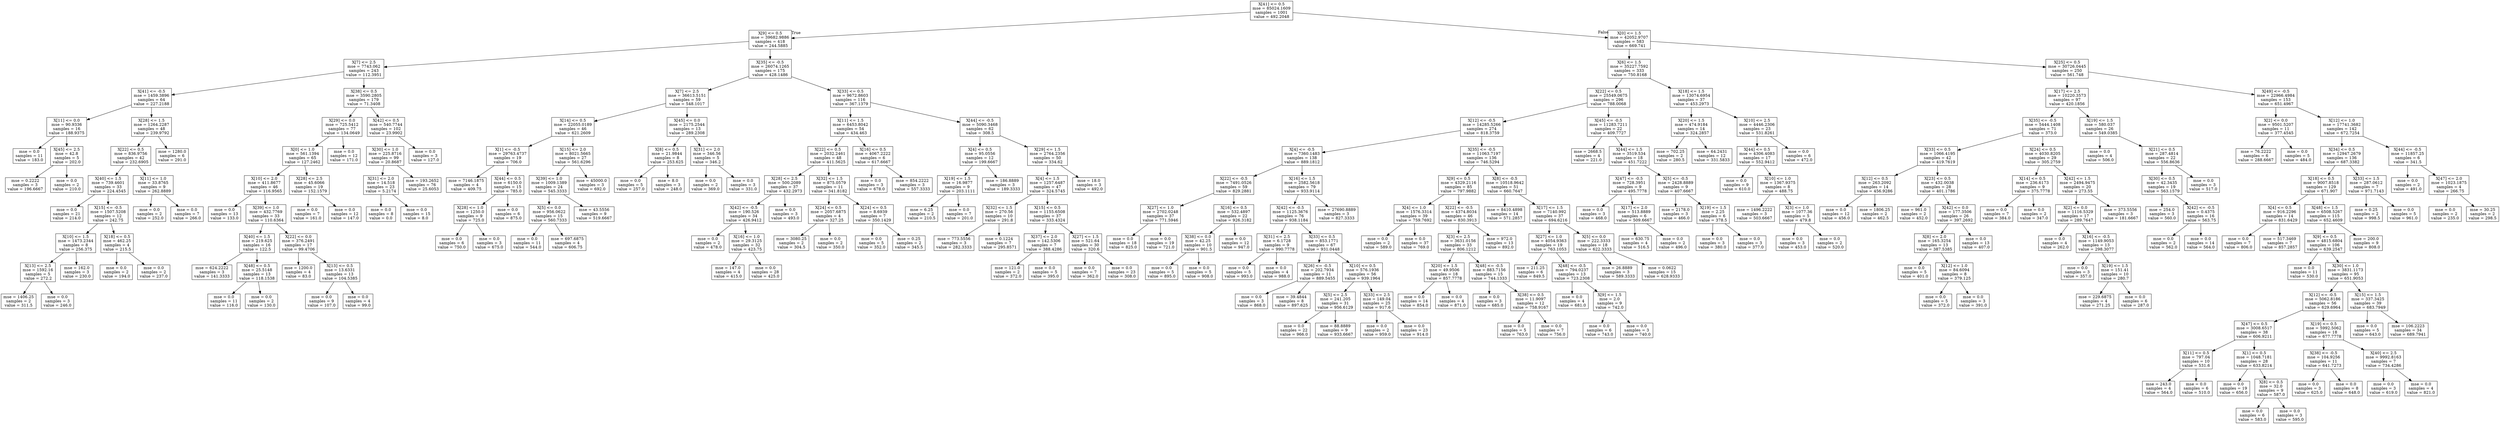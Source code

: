 digraph Tree {
node [shape=box] ;
0 [label="X[41] <= 0.5\nmse = 85024.1609\nsamples = 1001\nvalue = 492.2048"] ;
1 [label="X[9] <= 0.5\nmse = 39682.9886\nsamples = 418\nvalue = 244.5885"] ;
0 -> 1 [labeldistance=2.5, labelangle=45, headlabel="True"] ;
2 [label="X[7] <= 2.5\nmse = 7743.062\nsamples = 243\nvalue = 112.3951"] ;
1 -> 2 ;
3 [label="X[41] <= -0.5\nmse = 1459.3896\nsamples = 64\nvalue = 227.2188"] ;
2 -> 3 ;
4 [label="X[11] <= 0.0\nmse = 90.9336\nsamples = 16\nvalue = 188.9375"] ;
3 -> 4 ;
5 [label="mse = 0.0\nsamples = 11\nvalue = 183.0"] ;
4 -> 5 ;
6 [label="X[45] <= 2.5\nmse = 42.8\nsamples = 5\nvalue = 202.0"] ;
4 -> 6 ;
7 [label="mse = 0.2222\nsamples = 3\nvalue = 196.6667"] ;
6 -> 7 ;
8 [label="mse = 0.0\nsamples = 2\nvalue = 210.0"] ;
6 -> 8 ;
9 [label="X[28] <= 1.5\nmse = 1264.2287\nsamples = 48\nvalue = 239.9792"] ;
3 -> 9 ;
10 [label="X[22] <= 0.5\nmse = 836.9756\nsamples = 42\nvalue = 232.6905"] ;
9 -> 10 ;
11 [label="X[40] <= 1.5\nmse = 739.4601\nsamples = 33\nvalue = 224.4545"] ;
10 -> 11 ;
12 [label="mse = 0.0\nsamples = 21\nvalue = 214.0"] ;
11 -> 12 ;
13 [label="X[15] <= -0.5\nmse = 1507.5208\nsamples = 12\nvalue = 242.75"] ;
11 -> 13 ;
14 [label="X[10] <= 1.5\nmse = 1473.2344\nsamples = 8\nvalue = 256.375"] ;
13 -> 14 ;
15 [label="X[13] <= 2.5\nmse = 1592.16\nsamples = 5\nvalue = 272.2"] ;
14 -> 15 ;
16 [label="mse = 1406.25\nsamples = 2\nvalue = 311.5"] ;
15 -> 16 ;
17 [label="mse = 0.0\nsamples = 3\nvalue = 246.0"] ;
15 -> 17 ;
18 [label="mse = 162.0\nsamples = 3\nvalue = 230.0"] ;
14 -> 18 ;
19 [label="X[18] <= 0.5\nmse = 462.25\nsamples = 4\nvalue = 215.5"] ;
13 -> 19 ;
20 [label="mse = 0.0\nsamples = 2\nvalue = 194.0"] ;
19 -> 20 ;
21 [label="mse = 0.0\nsamples = 2\nvalue = 237.0"] ;
19 -> 21 ;
22 [label="X[11] <= 1.0\nmse = 33.8765\nsamples = 9\nvalue = 262.8889"] ;
10 -> 22 ;
23 [label="mse = 0.0\nsamples = 2\nvalue = 252.0"] ;
22 -> 23 ;
24 [label="mse = 0.0\nsamples = 7\nvalue = 266.0"] ;
22 -> 24 ;
25 [label="mse = 1280.0\nsamples = 6\nvalue = 291.0"] ;
9 -> 25 ;
26 [label="X[38] <= 0.5\nmse = 3590.2805\nsamples = 179\nvalue = 71.3408"] ;
2 -> 26 ;
27 [label="X[29] <= 0.0\nmse = 725.5412\nsamples = 77\nvalue = 134.0649"] ;
26 -> 27 ;
28 [label="X[0] <= 1.0\nmse = 561.1394\nsamples = 65\nvalue = 127.2462"] ;
27 -> 28 ;
29 [label="X[10] <= 2.0\nmse = 411.8677\nsamples = 46\nvalue = 116.9565"] ;
28 -> 29 ;
30 [label="mse = 0.0\nsamples = 13\nvalue = 133.0"] ;
29 -> 30 ;
31 [label="X[39] <= 1.0\nmse = 432.7769\nsamples = 33\nvalue = 110.6364"] ;
29 -> 31 ;
32 [label="X[40] <= 1.5\nmse = 219.625\nsamples = 16\nvalue = 122.5"] ;
31 -> 32 ;
33 [label="mse = 624.2222\nsamples = 3\nvalue = 141.3333"] ;
32 -> 33 ;
34 [label="X[48] <= 0.5\nmse = 25.5148\nsamples = 13\nvalue = 118.1538"] ;
32 -> 34 ;
35 [label="mse = 0.0\nsamples = 11\nvalue = 116.0"] ;
34 -> 35 ;
36 [label="mse = 0.0\nsamples = 2\nvalue = 130.0"] ;
34 -> 36 ;
37 [label="X[22] <= 0.0\nmse = 376.2491\nsamples = 17\nvalue = 99.4706"] ;
31 -> 37 ;
38 [label="mse = 1200.0\nsamples = 4\nvalue = 83.0"] ;
37 -> 38 ;
39 [label="X[13] <= 0.5\nmse = 13.6331\nsamples = 13\nvalue = 104.5385"] ;
37 -> 39 ;
40 [label="mse = 0.0\nsamples = 9\nvalue = 107.0"] ;
39 -> 40 ;
41 [label="mse = 0.0\nsamples = 4\nvalue = 99.0"] ;
39 -> 41 ;
42 [label="X[28] <= 2.5\nmse = 45.6066\nsamples = 19\nvalue = 152.1579"] ;
28 -> 42 ;
43 [label="mse = 0.0\nsamples = 7\nvalue = 161.0"] ;
42 -> 43 ;
44 [label="mse = 0.0\nsamples = 12\nvalue = 147.0"] ;
42 -> 44 ;
45 [label="mse = 0.0\nsamples = 12\nvalue = 171.0"] ;
27 -> 45 ;
46 [label="X[42] <= 0.5\nmse = 540.7744\nsamples = 102\nvalue = 23.9902"] ;
26 -> 46 ;
47 [label="X[30] <= 1.0\nmse = 225.8716\nsamples = 99\nvalue = 20.8687"] ;
46 -> 47 ;
48 [label="X[31] <= 2.0\nmse = 14.518\nsamples = 23\nvalue = 5.2174"] ;
47 -> 48 ;
49 [label="mse = 0.0\nsamples = 8\nvalue = 0.0"] ;
48 -> 49 ;
50 [label="mse = 0.0\nsamples = 15\nvalue = 8.0"] ;
48 -> 50 ;
51 [label="mse = 193.2652\nsamples = 76\nvalue = 25.6053"] ;
47 -> 51 ;
52 [label="mse = 0.0\nsamples = 3\nvalue = 127.0"] ;
46 -> 52 ;
53 [label="X[35] <= -0.5\nmse = 26074.1265\nsamples = 175\nvalue = 428.1486"] ;
1 -> 53 ;
54 [label="X[7] <= 2.5\nmse = 36613.5151\nsamples = 59\nvalue = 548.1017"] ;
53 -> 54 ;
55 [label="X[14] <= 0.5\nmse = 22055.0189\nsamples = 46\nvalue = 621.2609"] ;
54 -> 55 ;
56 [label="X[1] <= -0.5\nmse = 29763.4737\nsamples = 19\nvalue = 706.0"] ;
55 -> 56 ;
57 [label="mse = 7146.1875\nsamples = 4\nvalue = 409.75"] ;
56 -> 57 ;
58 [label="X[44] <= 0.5\nmse = 6150.0\nsamples = 15\nvalue = 785.0"] ;
56 -> 58 ;
59 [label="X[28] <= 1.0\nmse = 1250.0\nsamples = 9\nvalue = 725.0"] ;
58 -> 59 ;
60 [label="mse = 0.0\nsamples = 6\nvalue = 750.0"] ;
59 -> 60 ;
61 [label="mse = 0.0\nsamples = 3\nvalue = 675.0"] ;
59 -> 61 ;
62 [label="mse = 0.0\nsamples = 6\nvalue = 875.0"] ;
58 -> 62 ;
63 [label="X[15] <= 2.0\nmse = 8021.5665\nsamples = 27\nvalue = 561.6296"] ;
55 -> 63 ;
64 [label="X[39] <= 1.0\nmse = 1009.1389\nsamples = 24\nvalue = 545.3333"] ;
63 -> 64 ;
65 [label="X[5] <= 0.0\nmse = 956.0622\nsamples = 15\nvalue = 560.7333"] ;
64 -> 65 ;
66 [label="mse = 0.0\nsamples = 11\nvalue = 544.0"] ;
65 -> 66 ;
67 [label="mse = 697.6875\nsamples = 4\nvalue = 606.75"] ;
65 -> 67 ;
68 [label="mse = 43.5556\nsamples = 9\nvalue = 519.6667"] ;
64 -> 68 ;
69 [label="mse = 45000.0\nsamples = 3\nvalue = 692.0"] ;
63 -> 69 ;
70 [label="X[45] <= 0.0\nmse = 2175.2544\nsamples = 13\nvalue = 289.2308"] ;
54 -> 70 ;
71 [label="X[8] <= 0.5\nmse = 21.9844\nsamples = 8\nvalue = 253.625"] ;
70 -> 71 ;
72 [label="mse = 0.0\nsamples = 5\nvalue = 257.0"] ;
71 -> 72 ;
73 [label="mse = 8.0\nsamples = 3\nvalue = 248.0"] ;
71 -> 73 ;
74 [label="X[31] <= 2.0\nmse = 346.56\nsamples = 5\nvalue = 346.2"] ;
70 -> 74 ;
75 [label="mse = 0.0\nsamples = 2\nvalue = 369.0"] ;
74 -> 75 ;
76 [label="mse = 0.0\nsamples = 3\nvalue = 331.0"] ;
74 -> 76 ;
77 [label="X[33] <= 0.5\nmse = 9672.8603\nsamples = 116\nvalue = 367.1379"] ;
53 -> 77 ;
78 [label="X[11] <= 1.5\nmse = 6453.8042\nsamples = 54\nvalue = 434.463"] ;
77 -> 78 ;
79 [label="X[22] <= 0.5\nmse = 2032.2461\nsamples = 48\nvalue = 411.5625"] ;
78 -> 79 ;
80 [label="X[28] <= 2.5\nmse = 500.2089\nsamples = 37\nvalue = 432.2973"] ;
79 -> 80 ;
81 [label="X[42] <= -0.5\nmse = 190.526\nsamples = 34\nvalue = 426.9412"] ;
80 -> 81 ;
82 [label="mse = 0.0\nsamples = 2\nvalue = 478.0"] ;
81 -> 82 ;
83 [label="X[16] <= 1.0\nmse = 29.3125\nsamples = 32\nvalue = 423.75"] ;
81 -> 83 ;
84 [label="mse = 147.0\nsamples = 4\nvalue = 415.0"] ;
83 -> 84 ;
85 [label="mse = 0.0\nsamples = 28\nvalue = 425.0"] ;
83 -> 85 ;
86 [label="mse = 0.0\nsamples = 3\nvalue = 493.0"] ;
80 -> 86 ;
87 [label="X[32] <= 1.5\nmse = 875.0579\nsamples = 11\nvalue = 341.8182"] ;
79 -> 87 ;
88 [label="X[24] <= 0.5\nmse = 2057.6875\nsamples = 4\nvalue = 327.25"] ;
87 -> 88 ;
89 [label="mse = 3080.25\nsamples = 2\nvalue = 304.5"] ;
88 -> 89 ;
90 [label="mse = 0.0\nsamples = 2\nvalue = 350.0"] ;
88 -> 90 ;
91 [label="X[24] <= 0.5\nmse = 8.6939\nsamples = 7\nvalue = 350.1429"] ;
87 -> 91 ;
92 [label="mse = 0.0\nsamples = 5\nvalue = 352.0"] ;
91 -> 92 ;
93 [label="mse = 0.25\nsamples = 2\nvalue = 345.5"] ;
91 -> 93 ;
94 [label="X[16] <= 0.5\nmse = 4067.2222\nsamples = 6\nvalue = 617.6667"] ;
78 -> 94 ;
95 [label="mse = 0.0\nsamples = 3\nvalue = 678.0"] ;
94 -> 95 ;
96 [label="mse = 854.2222\nsamples = 3\nvalue = 557.3333"] ;
94 -> 96 ;
97 [label="X[44] <= -0.5\nmse = 5090.3468\nsamples = 62\nvalue = 308.5"] ;
77 -> 97 ;
98 [label="X[4] <= 0.5\nmse = 95.0556\nsamples = 12\nvalue = 199.6667"] ;
97 -> 98 ;
99 [label="X[19] <= 1.5\nmse = 16.9877\nsamples = 9\nvalue = 203.1111"] ;
98 -> 99 ;
100 [label="mse = 6.25\nsamples = 2\nvalue = 210.5"] ;
99 -> 100 ;
101 [label="mse = 0.0\nsamples = 7\nvalue = 201.0"] ;
99 -> 101 ;
102 [label="mse = 186.8889\nsamples = 3\nvalue = 189.3333"] ;
98 -> 102 ;
103 [label="X[29] <= 1.5\nmse = 2764.2356\nsamples = 50\nvalue = 334.62"] ;
97 -> 103 ;
104 [label="X[4] <= 1.5\nmse = 1257.6487\nsamples = 47\nvalue = 324.5745"] ;
103 -> 104 ;
105 [label="X[32] <= 1.5\nmse = 270.56\nsamples = 10\nvalue = 291.8"] ;
104 -> 105 ;
106 [label="mse = 773.5556\nsamples = 3\nvalue = 282.3333"] ;
105 -> 106 ;
107 [label="mse = 0.1224\nsamples = 7\nvalue = 295.8571"] ;
105 -> 107 ;
108 [label="X[15] <= 0.5\nmse = 1155.6508\nsamples = 37\nvalue = 333.4324"] ;
104 -> 108 ;
109 [label="X[37] <= 2.0\nmse = 142.5306\nsamples = 7\nvalue = 388.4286"] ;
108 -> 109 ;
110 [label="mse = 121.0\nsamples = 2\nvalue = 372.0"] ;
109 -> 110 ;
111 [label="mse = 0.0\nsamples = 5\nvalue = 395.0"] ;
109 -> 111 ;
112 [label="X[27] <= 1.5\nmse = 521.64\nsamples = 30\nvalue = 320.6"] ;
108 -> 112 ;
113 [label="mse = 0.0\nsamples = 7\nvalue = 362.0"] ;
112 -> 113 ;
114 [label="mse = 0.0\nsamples = 23\nvalue = 308.0"] ;
112 -> 114 ;
115 [label="mse = 18.0\nsamples = 3\nvalue = 492.0"] ;
103 -> 115 ;
116 [label="X[0] <= 1.5\nmse = 42052.9707\nsamples = 583\nvalue = 669.741"] ;
0 -> 116 [labeldistance=2.5, labelangle=-45, headlabel="False"] ;
117 [label="X[6] <= 1.5\nmse = 35227.7592\nsamples = 333\nvalue = 750.8168"] ;
116 -> 117 ;
118 [label="X[22] <= 0.5\nmse = 25549.0675\nsamples = 296\nvalue = 788.0068"] ;
117 -> 118 ;
119 [label="X[12] <= -0.5\nmse = 14285.5266\nsamples = 274\nvalue = 818.3759"] ;
118 -> 119 ;
120 [label="X[4] <= -0.5\nmse = 7360.1483\nsamples = 138\nvalue = 889.1812"] ;
119 -> 120 ;
121 [label="X[22] <= -0.5\nmse = 7491.0526\nsamples = 59\nvalue = 829.2881"] ;
120 -> 121 ;
122 [label="X[27] <= 1.0\nmse = 2702.0248\nsamples = 37\nvalue = 771.5946"] ;
121 -> 122 ;
123 [label="mse = 0.0\nsamples = 18\nvalue = 825.0"] ;
122 -> 123 ;
124 [label="mse = 0.0\nsamples = 19\nvalue = 721.0"] ;
122 -> 124 ;
125 [label="X[16] <= 0.5\nmse = 532.4897\nsamples = 22\nvalue = 926.3182"] ;
121 -> 125 ;
126 [label="X[38] <= 0.0\nmse = 42.25\nsamples = 10\nvalue = 901.5"] ;
125 -> 126 ;
127 [label="mse = 0.0\nsamples = 5\nvalue = 895.0"] ;
126 -> 127 ;
128 [label="mse = 0.0\nsamples = 5\nvalue = 908.0"] ;
126 -> 128 ;
129 [label="mse = 0.0\nsamples = 12\nvalue = 947.0"] ;
125 -> 129 ;
130 [label="X[16] <= 1.5\nmse = 2582.5618\nsamples = 79\nvalue = 933.9114"] ;
120 -> 130 ;
131 [label="X[42] <= -0.5\nmse = 1125.3676\nsamples = 76\nvalue = 938.1184"] ;
130 -> 131 ;
132 [label="X[31] <= 2.5\nmse = 6.1728\nsamples = 9\nvalue = 990.7778"] ;
131 -> 132 ;
133 [label="mse = 0.0\nsamples = 5\nvalue = 993.0"] ;
132 -> 133 ;
134 [label="mse = 0.0\nsamples = 4\nvalue = 988.0"] ;
132 -> 134 ;
135 [label="X[33] <= 0.5\nmse = 853.1771\nsamples = 67\nvalue = 931.0448"] ;
131 -> 135 ;
136 [label="X[26] <= -0.5\nmse = 202.7934\nsamples = 11\nvalue = 889.5455"] ;
135 -> 136 ;
137 [label="mse = 0.0\nsamples = 3\nvalue = 868.0"] ;
136 -> 137 ;
138 [label="mse = 39.4844\nsamples = 8\nvalue = 897.625"] ;
136 -> 138 ;
139 [label="X[10] <= 0.5\nmse = 576.1936\nsamples = 56\nvalue = 939.1964"] ;
135 -> 139 ;
140 [label="X[5] <= 2.5\nmse = 241.205\nsamples = 31\nvalue = 956.6129"] ;
139 -> 140 ;
141 [label="mse = 0.0\nsamples = 22\nvalue = 966.0"] ;
140 -> 141 ;
142 [label="mse = 88.8889\nsamples = 9\nvalue = 933.6667"] ;
140 -> 142 ;
143 [label="X[33] <= 2.5\nmse = 149.04\nsamples = 25\nvalue = 917.6"] ;
139 -> 143 ;
144 [label="mse = 0.0\nsamples = 2\nvalue = 959.0"] ;
143 -> 144 ;
145 [label="mse = 0.0\nsamples = 23\nvalue = 914.0"] ;
143 -> 145 ;
146 [label="mse = 27690.8889\nsamples = 3\nvalue = 827.3333"] ;
130 -> 146 ;
147 [label="X[35] <= -0.5\nmse = 11063.7197\nsamples = 136\nvalue = 746.5294"] ;
119 -> 147 ;
148 [label="X[9] <= 0.5\nmse = 4329.2116\nsamples = 85\nvalue = 797.9882"] ;
147 -> 148 ;
149 [label="X[4] <= 1.0\nmse = 1576.3314\nsamples = 39\nvalue = 759.7692"] ;
148 -> 149 ;
150 [label="mse = 0.0\nsamples = 2\nvalue = 589.0"] ;
149 -> 150 ;
151 [label="mse = 0.0\nsamples = 37\nvalue = 769.0"] ;
149 -> 151 ;
152 [label="X[22] <= -0.5\nmse = 4374.8034\nsamples = 46\nvalue = 830.3913"] ;
148 -> 152 ;
153 [label="X[3] <= 2.5\nmse = 3631.0156\nsamples = 33\nvalue = 806.1212"] ;
152 -> 153 ;
154 [label="X[20] <= 1.5\nmse = 49.9506\nsamples = 18\nvalue = 857.7778"] ;
153 -> 154 ;
155 [label="mse = 0.0\nsamples = 14\nvalue = 854.0"] ;
154 -> 155 ;
156 [label="mse = 0.0\nsamples = 4\nvalue = 871.0"] ;
154 -> 156 ;
157 [label="X[48] <= -0.5\nmse = 883.7156\nsamples = 15\nvalue = 744.1333"] ;
153 -> 157 ;
158 [label="mse = 0.0\nsamples = 3\nvalue = 685.0"] ;
157 -> 158 ;
159 [label="X[38] <= 0.5\nmse = 11.9097\nsamples = 12\nvalue = 758.9167"] ;
157 -> 159 ;
160 [label="mse = 0.0\nsamples = 5\nvalue = 763.0"] ;
159 -> 160 ;
161 [label="mse = 0.0\nsamples = 7\nvalue = 756.0"] ;
159 -> 161 ;
162 [label="mse = 972.0\nsamples = 13\nvalue = 892.0"] ;
152 -> 162 ;
163 [label="X[8] <= -0.5\nmse = 10518.9642\nsamples = 51\nvalue = 660.7647"] ;
147 -> 163 ;
164 [label="mse = 8410.4898\nsamples = 14\nvalue = 571.2857"] ;
163 -> 164 ;
165 [label="X[17] <= 1.5\nmse = 7140.992\nsamples = 37\nvalue = 694.6216"] ;
163 -> 165 ;
166 [label="X[27] <= 1.0\nmse = 4054.9363\nsamples = 19\nvalue = 763.1053"] ;
165 -> 166 ;
167 [label="mse = 211.25\nsamples = 6\nvalue = 849.5"] ;
166 -> 167 ;
168 [label="X[48] <= -0.5\nmse = 794.0237\nsamples = 13\nvalue = 723.2308"] ;
166 -> 168 ;
169 [label="mse = 0.0\nsamples = 4\nvalue = 681.0"] ;
168 -> 169 ;
170 [label="X[9] <= 1.5\nmse = 2.0\nsamples = 9\nvalue = 742.0"] ;
168 -> 170 ;
171 [label="mse = 0.0\nsamples = 6\nvalue = 743.0"] ;
170 -> 171 ;
172 [label="mse = 0.0\nsamples = 3\nvalue = 740.0"] ;
170 -> 172 ;
173 [label="X[5] <= 0.0\nmse = 222.3333\nsamples = 18\nvalue = 622.3333"] ;
165 -> 173 ;
174 [label="mse = 26.8889\nsamples = 3\nvalue = 589.3333"] ;
173 -> 174 ;
175 [label="mse = 0.0622\nsamples = 15\nvalue = 628.9333"] ;
173 -> 175 ;
176 [label="X[45] <= -0.5\nmse = 11283.7211\nsamples = 22\nvalue = 409.7727"] ;
118 -> 176 ;
177 [label="mse = 2668.5\nsamples = 4\nvalue = 221.0"] ;
176 -> 177 ;
178 [label="X[44] <= 1.5\nmse = 3519.534\nsamples = 18\nvalue = 451.7222"] ;
176 -> 178 ;
179 [label="X[47] <= -0.5\nmse = 728.3951\nsamples = 9\nvalue = 495.7778"] ;
178 -> 179 ;
180 [label="mse = 0.0\nsamples = 3\nvalue = 468.0"] ;
179 -> 180 ;
181 [label="X[17] <= 2.0\nmse = 513.8889\nsamples = 6\nvalue = 509.6667"] ;
179 -> 181 ;
182 [label="mse = 630.75\nsamples = 4\nvalue = 516.5"] ;
181 -> 182 ;
183 [label="mse = 0.0\nsamples = 2\nvalue = 496.0"] ;
181 -> 183 ;
184 [label="X[5] <= -0.5\nmse = 2428.8889\nsamples = 9\nvalue = 407.6667"] ;
178 -> 184 ;
185 [label="mse = 2178.0\nsamples = 3\nvalue = 466.0"] ;
184 -> 185 ;
186 [label="X[19] <= 1.5\nmse = 2.25\nsamples = 6\nvalue = 378.5"] ;
184 -> 186 ;
187 [label="mse = 0.0\nsamples = 3\nvalue = 380.0"] ;
186 -> 187 ;
188 [label="mse = 0.0\nsamples = 3\nvalue = 377.0"] ;
186 -> 188 ;
189 [label="X[18] <= 1.5\nmse = 13074.6954\nsamples = 37\nvalue = 453.2973"] ;
117 -> 189 ;
190 [label="X[20] <= 1.5\nmse = 474.9184\nsamples = 14\nvalue = 324.2857"] ;
189 -> 190 ;
191 [label="mse = 702.25\nsamples = 2\nvalue = 280.5"] ;
190 -> 191 ;
192 [label="mse = 64.2431\nsamples = 12\nvalue = 331.5833"] ;
190 -> 192 ;
193 [label="X[10] <= 2.5\nmse = 4446.2306\nsamples = 23\nvalue = 531.8261"] ;
189 -> 193 ;
194 [label="X[44] <= 0.5\nmse = 4306.4083\nsamples = 17\nvalue = 552.9412"] ;
193 -> 194 ;
195 [label="mse = 0.0\nsamples = 9\nvalue = 610.0"] ;
194 -> 195 ;
196 [label="X[10] <= 1.0\nmse = 1367.9375\nsamples = 8\nvalue = 488.75"] ;
194 -> 196 ;
197 [label="mse = 1496.2222\nsamples = 3\nvalue = 503.6667"] ;
196 -> 197 ;
198 [label="X[3] <= 1.0\nmse = 1077.36\nsamples = 5\nvalue = 479.8"] ;
196 -> 198 ;
199 [label="mse = 0.0\nsamples = 3\nvalue = 453.0"] ;
198 -> 199 ;
200 [label="mse = 0.0\nsamples = 2\nvalue = 520.0"] ;
198 -> 200 ;
201 [label="mse = 0.0\nsamples = 6\nvalue = 472.0"] ;
193 -> 201 ;
202 [label="X[25] <= 0.5\nmse = 30726.0445\nsamples = 250\nvalue = 561.748"] ;
116 -> 202 ;
203 [label="X[17] <= 2.5\nmse = 10220.3573\nsamples = 97\nvalue = 420.1856"] ;
202 -> 203 ;
204 [label="X[35] <= -0.5\nmse = 5444.1408\nsamples = 71\nvalue = 373.0"] ;
203 -> 204 ;
205 [label="X[33] <= 0.5\nmse = 1066.4195\nsamples = 42\nvalue = 419.7619"] ;
204 -> 205 ;
206 [label="X[12] <= 0.5\nmse = 263.2092\nsamples = 14\nvalue = 456.9286"] ;
205 -> 206 ;
207 [label="mse = 0.0\nsamples = 12\nvalue = 456.0"] ;
206 -> 207 ;
208 [label="mse = 1806.25\nsamples = 2\nvalue = 462.5"] ;
206 -> 208 ;
209 [label="X[23] <= 0.5\nmse = 432.0038\nsamples = 28\nvalue = 401.1786"] ;
205 -> 209 ;
210 [label="mse = 961.0\nsamples = 2\nvalue = 452.0"] ;
209 -> 210 ;
211 [label="X[42] <= 0.0\nmse = 177.3506\nsamples = 26\nvalue = 397.2692"] ;
209 -> 211 ;
212 [label="X[8] <= 2.0\nmse = 165.3254\nsamples = 13\nvalue = 387.5385"] ;
211 -> 212 ;
213 [label="mse = 0.0\nsamples = 5\nvalue = 401.0"] ;
212 -> 213 ;
214 [label="X[12] <= 1.0\nmse = 84.6094\nsamples = 8\nvalue = 379.125"] ;
212 -> 214 ;
215 [label="mse = 0.0\nsamples = 5\nvalue = 372.0"] ;
214 -> 215 ;
216 [label="mse = 0.0\nsamples = 3\nvalue = 391.0"] ;
214 -> 216 ;
217 [label="mse = 0.0\nsamples = 13\nvalue = 407.0"] ;
211 -> 217 ;
218 [label="X[24] <= 0.5\nmse = 4030.8205\nsamples = 29\nvalue = 305.2759"] ;
204 -> 218 ;
219 [label="X[14] <= 0.5\nmse = 236.6173\nsamples = 9\nvalue = 375.7778"] ;
218 -> 219 ;
220 [label="mse = 0.0\nsamples = 7\nvalue = 384.0"] ;
219 -> 220 ;
221 [label="mse = 0.0\nsamples = 2\nvalue = 347.0"] ;
219 -> 221 ;
222 [label="X[42] <= 1.5\nmse = 2494.9475\nsamples = 20\nvalue = 273.55"] ;
218 -> 222 ;
223 [label="X[2] <= 0.0\nmse = 1116.5329\nsamples = 17\nvalue = 289.7647"] ;
222 -> 223 ;
224 [label="mse = 0.0\nsamples = 4\nvalue = 262.0"] ;
223 -> 224 ;
225 [label="X[16] <= -0.5\nmse = 1149.9053\nsamples = 13\nvalue = 298.3077"] ;
223 -> 225 ;
226 [label="mse = 0.0\nsamples = 3\nvalue = 357.0"] ;
225 -> 226 ;
227 [label="X[19] <= 1.5\nmse = 151.41\nsamples = 10\nvalue = 280.7"] ;
225 -> 227 ;
228 [label="mse = 229.6875\nsamples = 4\nvalue = 271.25"] ;
227 -> 228 ;
229 [label="mse = 0.0\nsamples = 6\nvalue = 287.0"] ;
227 -> 229 ;
230 [label="mse = 373.5556\nsamples = 3\nvalue = 181.6667"] ;
222 -> 230 ;
231 [label="X[19] <= 1.5\nmse = 580.037\nsamples = 26\nvalue = 549.0385"] ;
203 -> 231 ;
232 [label="mse = 0.0\nsamples = 4\nvalue = 506.0"] ;
231 -> 232 ;
233 [label="X[21] <= 0.5\nmse = 287.4814\nsamples = 22\nvalue = 556.8636"] ;
231 -> 233 ;
234 [label="X[30] <= 0.5\nmse = 42.3435\nsamples = 19\nvalue = 563.1579"] ;
233 -> 234 ;
235 [label="mse = 254.0\nsamples = 3\nvalue = 560.0"] ;
234 -> 235 ;
236 [label="X[42] <= -0.5\nmse = 0.4375\nsamples = 16\nvalue = 563.75"] ;
234 -> 236 ;
237 [label="mse = 0.0\nsamples = 2\nvalue = 562.0"] ;
236 -> 237 ;
238 [label="mse = 0.0\nsamples = 14\nvalue = 564.0"] ;
236 -> 238 ;
239 [label="mse = 0.0\nsamples = 3\nvalue = 517.0"] ;
233 -> 239 ;
240 [label="X[49] <= -0.5\nmse = 22966.4984\nsamples = 153\nvalue = 651.4967"] ;
202 -> 240 ;
241 [label="X[2] <= 0.0\nmse = 9501.5207\nsamples = 11\nvalue = 377.4545"] ;
240 -> 241 ;
242 [label="mse = 76.2222\nsamples = 6\nvalue = 288.6667"] ;
241 -> 242 ;
243 [label="mse = 0.0\nsamples = 5\nvalue = 484.0"] ;
241 -> 243 ;
244 [label="X[12] <= 1.0\nmse = 17741.3682\nsamples = 142\nvalue = 672.7254"] ;
240 -> 244 ;
245 [label="X[34] <= 0.5\nmse = 12947.2679\nsamples = 136\nvalue = 687.3382"] ;
244 -> 245 ;
246 [label="X[18] <= 0.5\nmse = 9007.8518\nsamples = 129\nvalue = 671.907"] ;
245 -> 246 ;
247 [label="X[4] <= 0.5\nmse = 916.2296\nsamples = 14\nvalue = 831.6429"] ;
246 -> 247 ;
248 [label="mse = 0.0\nsamples = 7\nvalue = 806.0"] ;
247 -> 248 ;
249 [label="mse = 517.3469\nsamples = 7\nvalue = 857.2857"] ;
247 -> 249 ;
250 [label="X[48] <= 1.5\nmse = 6508.5267\nsamples = 115\nvalue = 652.4609"] ;
246 -> 250 ;
251 [label="X[9] <= 0.5\nmse = 4815.6804\nsamples = 106\nvalue = 639.2547"] ;
250 -> 251 ;
252 [label="mse = 0.0\nsamples = 11\nvalue = 530.0"] ;
251 -> 252 ;
253 [label="X[30] <= 1.0\nmse = 3831.1173\nsamples = 95\nvalue = 651.9053"] ;
251 -> 253 ;
254 [label="X[12] <= -0.5\nmse = 5062.8186\nsamples = 56\nvalue = 629.6964"] ;
253 -> 254 ;
255 [label="X[47] <= 0.5\nmse = 3008.6517\nsamples = 38\nvalue = 606.9211"] ;
254 -> 255 ;
256 [label="X[11] <= 0.5\nmse = 797.04\nsamples = 10\nvalue = 531.6"] ;
255 -> 256 ;
257 [label="mse = 243.0\nsamples = 4\nvalue = 564.0"] ;
256 -> 257 ;
258 [label="mse = 0.0\nsamples = 6\nvalue = 510.0"] ;
256 -> 258 ;
259 [label="X[1] <= 0.5\nmse = 1048.7181\nsamples = 28\nvalue = 633.8214"] ;
255 -> 259 ;
260 [label="mse = 0.0\nsamples = 19\nvalue = 656.0"] ;
259 -> 260 ;
261 [label="X[8] <= 0.5\nmse = 32.0\nsamples = 9\nvalue = 587.0"] ;
259 -> 261 ;
262 [label="mse = 0.0\nsamples = 6\nvalue = 583.0"] ;
261 -> 262 ;
263 [label="mse = 0.0\nsamples = 3\nvalue = 595.0"] ;
261 -> 263 ;
264 [label="X[19] <= 0.5\nmse = 5992.5062\nsamples = 18\nvalue = 677.7778"] ;
254 -> 264 ;
265 [label="X[38] <= -0.5\nmse = 104.9256\nsamples = 11\nvalue = 641.7273"] ;
264 -> 265 ;
266 [label="mse = 0.0\nsamples = 3\nvalue = 625.0"] ;
265 -> 266 ;
267 [label="mse = 0.0\nsamples = 8\nvalue = 648.0"] ;
265 -> 267 ;
268 [label="X[40] <= 2.5\nmse = 9992.8163\nsamples = 7\nvalue = 734.4286"] ;
264 -> 268 ;
269 [label="mse = 0.0\nsamples = 3\nvalue = 619.0"] ;
268 -> 269 ;
270 [label="mse = 0.0\nsamples = 4\nvalue = 821.0"] ;
268 -> 270 ;
271 [label="X[15] <= 1.5\nmse = 337.3425\nsamples = 39\nvalue = 683.7949"] ;
253 -> 271 ;
272 [label="mse = 0.0\nsamples = 5\nvalue = 643.0"] ;
271 -> 272 ;
273 [label="mse = 106.2223\nsamples = 34\nvalue = 689.7941"] ;
271 -> 273 ;
274 [label="mse = 200.0\nsamples = 9\nvalue = 808.0"] ;
250 -> 274 ;
275 [label="X[33] <= 1.5\nmse = 287.0612\nsamples = 7\nvalue = 971.7143"] ;
245 -> 275 ;
276 [label="mse = 0.25\nsamples = 2\nvalue = 998.5"] ;
275 -> 276 ;
277 [label="mse = 0.0\nsamples = 5\nvalue = 961.0"] ;
275 -> 277 ;
278 [label="X[44] <= -0.5\nmse = 11857.25\nsamples = 6\nvalue = 341.5"] ;
244 -> 278 ;
279 [label="mse = 0.0\nsamples = 2\nvalue = 491.0"] ;
278 -> 279 ;
280 [label="X[47] <= 2.0\nmse = 1023.1875\nsamples = 4\nvalue = 266.75"] ;
278 -> 280 ;
281 [label="mse = 0.0\nsamples = 2\nvalue = 235.0"] ;
280 -> 281 ;
282 [label="mse = 30.25\nsamples = 2\nvalue = 298.5"] ;
280 -> 282 ;
}